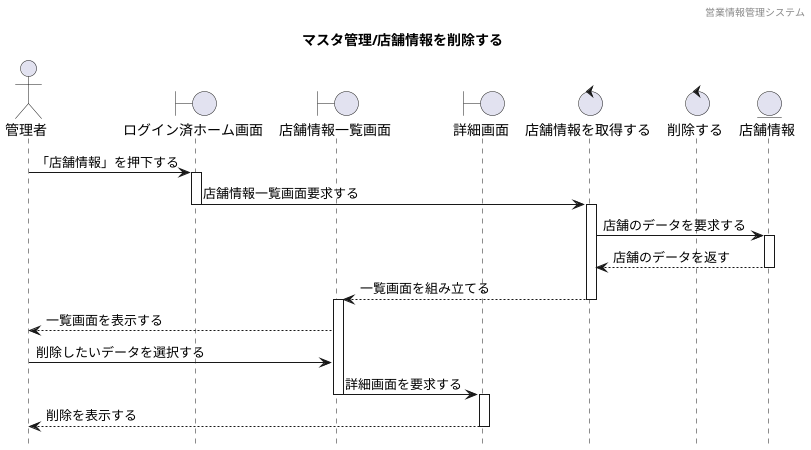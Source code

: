 @startuml ../../images/店舗情報マスタ/店舗情報管理_削除

hide footbox
header 営業情報管理システム
title マスタ管理/店舗情報を削除する

' actor "" as 
actor "管理者" as a1 

' boundary "" as 
boundary "ログイン済ホーム画面" as b1
boundary "店舗情報一覧画面" as b2
boundary "詳細画面" as b3

' control "" as 
control "店舗情報を取得する" as c1
control "削除する" as c2

' entity "" as
entity "店舗情報" as e1


a1 -> b1 : 「店舗情報」を押下する

activate b1
b1 -> c1 :店舗情報一覧画面要求する
deactivate b1

activate c1
c1 -> e1 :店舗のデータを要求する
activate e1
e1 --> c1 :店舗のデータを返す
deactivate e1
c1 --> b2 : 一覧画面を組み立てる
deactivate c1

activate b2
b2 --> a1 :一覧画面を表示する
a1 -> b2 :削除したいデータを選択する
b2 -> b3 :詳細画面を要求する
deactivate b2

activate b3
b3 --> a1 :削除を表示する
deactivate b3


@enduml